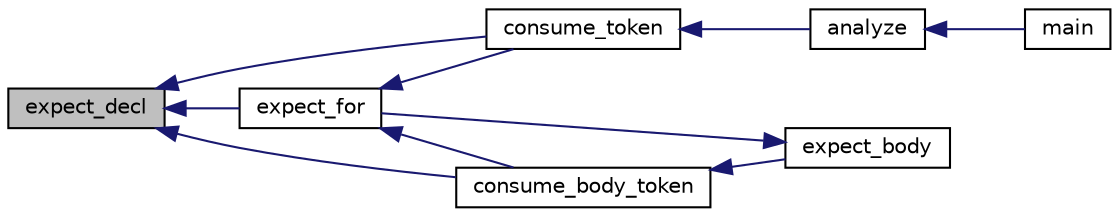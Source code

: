 digraph "expect_decl"
{
  edge [fontname="Helvetica",fontsize="10",labelfontname="Helvetica",labelfontsize="10"];
  node [fontname="Helvetica",fontsize="10",shape=record];
  rankdir="LR";
  Node211 [label="expect_decl",height=0.2,width=0.4,color="black", fillcolor="grey75", style="filled", fontcolor="black"];
  Node211 -> Node212 [dir="back",color="midnightblue",fontsize="10",style="solid"];
  Node212 [label="consume_token",height=0.2,width=0.4,color="black", fillcolor="white", style="filled",URL="$parser_8h.html#aef9ddda616297a42c549608a2182293a"];
  Node212 -> Node213 [dir="back",color="midnightblue",fontsize="10",style="solid"];
  Node213 [label="analyze",height=0.2,width=0.4,color="black", fillcolor="white", style="filled",URL="$parser_8h.html#ab8e262381abb5c1e8f9f60852381b46b"];
  Node213 -> Node214 [dir="back",color="midnightblue",fontsize="10",style="solid"];
  Node214 [label="main",height=0.2,width=0.4,color="black", fillcolor="white", style="filled",URL="$ramiel_8c.html#a700a0caa5b70a06d1064e576f9f3cf65"];
  Node211 -> Node215 [dir="back",color="midnightblue",fontsize="10",style="solid"];
  Node215 [label="expect_for",height=0.2,width=0.4,color="black", fillcolor="white", style="filled",URL="$parser_8h.html#a6c4dec3baf883dba3df49cfdc685039d"];
  Node215 -> Node212 [dir="back",color="midnightblue",fontsize="10",style="solid"];
  Node215 -> Node216 [dir="back",color="midnightblue",fontsize="10",style="solid"];
  Node216 [label="consume_body_token",height=0.2,width=0.4,color="black", fillcolor="white", style="filled",URL="$parser_8h.html#ada95a16260d002cabfceed8c7956f3ff"];
  Node216 -> Node217 [dir="back",color="midnightblue",fontsize="10",style="solid"];
  Node217 [label="expect_body",height=0.2,width=0.4,color="black", fillcolor="white", style="filled",URL="$parser_8h.html#a20449c77ec9d4c4255017273d52c688b"];
  Node217 -> Node215 [dir="back",color="midnightblue",fontsize="10",style="solid"];
  Node211 -> Node216 [dir="back",color="midnightblue",fontsize="10",style="solid"];
}
